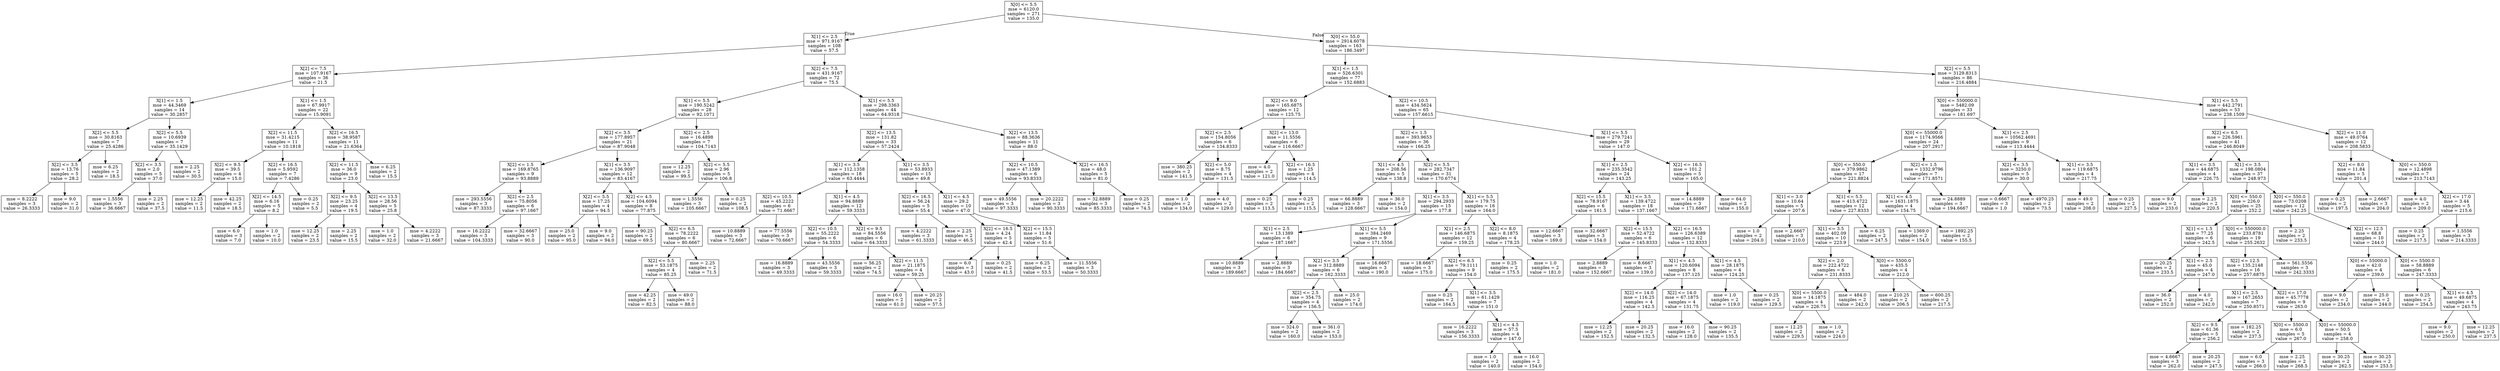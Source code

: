 digraph Tree {
node [shape=box] ;
0 [label="X[0] <= 5.5\nmse = 6120.0\nsamples = 271\nvalue = 135.0"] ;
1 [label="X[1] <= 2.5\nmse = 971.9167\nsamples = 108\nvalue = 57.5"] ;
0 -> 1 [labeldistance=2.5, labelangle=45, headlabel="True"] ;
2 [label="X[2] <= 7.5\nmse = 107.9167\nsamples = 36\nvalue = 21.5"] ;
1 -> 2 ;
3 [label="X[1] <= 1.5\nmse = 44.3469\nsamples = 14\nvalue = 30.2857"] ;
2 -> 3 ;
4 [label="X[2] <= 5.5\nmse = 30.8163\nsamples = 7\nvalue = 25.4286"] ;
3 -> 4 ;
5 [label="X[2] <= 3.5\nmse = 13.76\nsamples = 5\nvalue = 28.2"] ;
4 -> 5 ;
6 [label="mse = 8.2222\nsamples = 3\nvalue = 26.3333"] ;
5 -> 6 ;
7 [label="mse = 9.0\nsamples = 2\nvalue = 31.0"] ;
5 -> 7 ;
8 [label="mse = 6.25\nsamples = 2\nvalue = 18.5"] ;
4 -> 8 ;
9 [label="X[2] <= 5.5\nmse = 10.6939\nsamples = 7\nvalue = 35.1429"] ;
3 -> 9 ;
10 [label="X[2] <= 3.5\nmse = 2.0\nsamples = 5\nvalue = 37.0"] ;
9 -> 10 ;
11 [label="mse = 1.5556\nsamples = 3\nvalue = 36.6667"] ;
10 -> 11 ;
12 [label="mse = 2.25\nsamples = 2\nvalue = 37.5"] ;
10 -> 12 ;
13 [label="mse = 2.25\nsamples = 2\nvalue = 30.5"] ;
9 -> 13 ;
14 [label="X[1] <= 1.5\nmse = 67.9917\nsamples = 22\nvalue = 15.9091"] ;
2 -> 14 ;
15 [label="X[2] <= 11.5\nmse = 31.4215\nsamples = 11\nvalue = 10.1818"] ;
14 -> 15 ;
16 [label="X[2] <= 9.5\nmse = 39.5\nsamples = 4\nvalue = 15.0"] ;
15 -> 16 ;
17 [label="mse = 12.25\nsamples = 2\nvalue = 11.5"] ;
16 -> 17 ;
18 [label="mse = 42.25\nsamples = 2\nvalue = 18.5"] ;
16 -> 18 ;
19 [label="X[2] <= 16.5\nmse = 5.9592\nsamples = 7\nvalue = 7.4286"] ;
15 -> 19 ;
20 [label="X[2] <= 14.5\nmse = 6.16\nsamples = 5\nvalue = 8.2"] ;
19 -> 20 ;
21 [label="mse = 6.0\nsamples = 3\nvalue = 7.0"] ;
20 -> 21 ;
22 [label="mse = 1.0\nsamples = 2\nvalue = 10.0"] ;
20 -> 22 ;
23 [label="mse = 0.25\nsamples = 2\nvalue = 5.5"] ;
19 -> 23 ;
24 [label="X[2] <= 16.5\nmse = 38.9587\nsamples = 11\nvalue = 21.6364"] ;
14 -> 24 ;
25 [label="X[2] <= 11.5\nmse = 36.0\nsamples = 9\nvalue = 23.0"] ;
24 -> 25 ;
26 [label="X[2] <= 9.5\nmse = 23.25\nsamples = 4\nvalue = 19.5"] ;
25 -> 26 ;
27 [label="mse = 12.25\nsamples = 2\nvalue = 23.5"] ;
26 -> 27 ;
28 [label="mse = 2.25\nsamples = 2\nvalue = 15.5"] ;
26 -> 28 ;
29 [label="X[2] <= 13.5\nmse = 28.56\nsamples = 5\nvalue = 25.8"] ;
25 -> 29 ;
30 [label="mse = 1.0\nsamples = 2\nvalue = 32.0"] ;
29 -> 30 ;
31 [label="mse = 4.2222\nsamples = 3\nvalue = 21.6667"] ;
29 -> 31 ;
32 [label="mse = 6.25\nsamples = 2\nvalue = 15.5"] ;
24 -> 32 ;
33 [label="X[2] <= 7.5\nmse = 431.9167\nsamples = 72\nvalue = 75.5"] ;
1 -> 33 ;
34 [label="X[1] <= 5.5\nmse = 190.5242\nsamples = 28\nvalue = 92.1071"] ;
33 -> 34 ;
35 [label="X[2] <= 3.5\nmse = 177.8957\nsamples = 21\nvalue = 87.9048"] ;
34 -> 35 ;
36 [label="X[2] <= 1.5\nmse = 169.8765\nsamples = 9\nvalue = 93.8889"] ;
35 -> 36 ;
37 [label="mse = 293.5556\nsamples = 3\nvalue = 87.3333"] ;
36 -> 37 ;
38 [label="X[2] <= 2.5\nmse = 75.8056\nsamples = 6\nvalue = 97.1667"] ;
36 -> 38 ;
39 [label="mse = 16.2222\nsamples = 3\nvalue = 104.3333"] ;
38 -> 39 ;
40 [label="mse = 32.6667\nsamples = 3\nvalue = 90.0"] ;
38 -> 40 ;
41 [label="X[1] <= 3.5\nmse = 136.9097\nsamples = 12\nvalue = 83.4167"] ;
35 -> 41 ;
42 [label="X[2] <= 5.5\nmse = 17.25\nsamples = 4\nvalue = 94.5"] ;
41 -> 42 ;
43 [label="mse = 25.0\nsamples = 2\nvalue = 95.0"] ;
42 -> 43 ;
44 [label="mse = 9.0\nsamples = 2\nvalue = 94.0"] ;
42 -> 44 ;
45 [label="X[2] <= 4.5\nmse = 104.6094\nsamples = 8\nvalue = 77.875"] ;
41 -> 45 ;
46 [label="mse = 90.25\nsamples = 2\nvalue = 69.5"] ;
45 -> 46 ;
47 [label="X[2] <= 6.5\nmse = 78.2222\nsamples = 6\nvalue = 80.6667"] ;
45 -> 47 ;
48 [label="X[2] <= 5.5\nmse = 53.1875\nsamples = 4\nvalue = 85.25"] ;
47 -> 48 ;
49 [label="mse = 42.25\nsamples = 2\nvalue = 82.5"] ;
48 -> 49 ;
50 [label="mse = 49.0\nsamples = 2\nvalue = 88.0"] ;
48 -> 50 ;
51 [label="mse = 2.25\nsamples = 2\nvalue = 71.5"] ;
47 -> 51 ;
52 [label="X[2] <= 2.5\nmse = 16.4898\nsamples = 7\nvalue = 104.7143"] ;
34 -> 52 ;
53 [label="mse = 12.25\nsamples = 2\nvalue = 99.5"] ;
52 -> 53 ;
54 [label="X[2] <= 5.5\nmse = 2.96\nsamples = 5\nvalue = 106.8"] ;
52 -> 54 ;
55 [label="mse = 1.5556\nsamples = 3\nvalue = 105.6667"] ;
54 -> 55 ;
56 [label="mse = 0.25\nsamples = 2\nvalue = 108.5"] ;
54 -> 56 ;
57 [label="X[1] <= 5.5\nmse = 298.3363\nsamples = 44\nvalue = 64.9318"] ;
33 -> 57 ;
58 [label="X[2] <= 13.5\nmse = 131.82\nsamples = 33\nvalue = 57.2424"] ;
57 -> 58 ;
59 [label="X[1] <= 3.5\nmse = 112.1358\nsamples = 18\nvalue = 63.4444"] ;
58 -> 59 ;
60 [label="X[2] <= 10.5\nmse = 45.2222\nsamples = 6\nvalue = 71.6667"] ;
59 -> 60 ;
61 [label="mse = 10.8889\nsamples = 3\nvalue = 72.6667"] ;
60 -> 61 ;
62 [label="mse = 77.5556\nsamples = 3\nvalue = 70.6667"] ;
60 -> 62 ;
63 [label="X[1] <= 4.5\nmse = 94.8889\nsamples = 12\nvalue = 59.3333"] ;
59 -> 63 ;
64 [label="X[2] <= 10.5\nmse = 55.2222\nsamples = 6\nvalue = 54.3333"] ;
63 -> 64 ;
65 [label="mse = 16.8889\nsamples = 3\nvalue = 49.3333"] ;
64 -> 65 ;
66 [label="mse = 43.5556\nsamples = 3\nvalue = 59.3333"] ;
64 -> 66 ;
67 [label="X[2] <= 9.5\nmse = 84.5556\nsamples = 6\nvalue = 64.3333"] ;
63 -> 67 ;
68 [label="mse = 56.25\nsamples = 2\nvalue = 74.5"] ;
67 -> 68 ;
69 [label="X[2] <= 11.5\nmse = 21.1875\nsamples = 4\nvalue = 59.25"] ;
67 -> 69 ;
70 [label="mse = 16.0\nsamples = 2\nvalue = 61.0"] ;
69 -> 70 ;
71 [label="mse = 20.25\nsamples = 2\nvalue = 57.5"] ;
69 -> 71 ;
72 [label="X[1] <= 3.5\nmse = 53.8933\nsamples = 15\nvalue = 49.8"] ;
58 -> 72 ;
73 [label="X[2] <= 16.5\nmse = 56.24\nsamples = 5\nvalue = 55.4"] ;
72 -> 73 ;
74 [label="mse = 4.2222\nsamples = 3\nvalue = 61.3333"] ;
73 -> 74 ;
75 [label="mse = 2.25\nsamples = 2\nvalue = 46.5"] ;
73 -> 75 ;
76 [label="X[1] <= 4.5\nmse = 29.2\nsamples = 10\nvalue = 47.0"] ;
72 -> 76 ;
77 [label="X[2] <= 16.5\nmse = 4.24\nsamples = 5\nvalue = 42.4"] ;
76 -> 77 ;
78 [label="mse = 6.0\nsamples = 3\nvalue = 43.0"] ;
77 -> 78 ;
79 [label="mse = 0.25\nsamples = 2\nvalue = 41.5"] ;
77 -> 79 ;
80 [label="X[2] <= 15.5\nmse = 11.84\nsamples = 5\nvalue = 51.6"] ;
76 -> 80 ;
81 [label="mse = 6.25\nsamples = 2\nvalue = 53.5"] ;
80 -> 81 ;
82 [label="mse = 11.5556\nsamples = 3\nvalue = 50.3333"] ;
80 -> 82 ;
83 [label="X[2] <= 13.5\nmse = 88.3636\nsamples = 11\nvalue = 88.0"] ;
57 -> 83 ;
84 [label="X[2] <= 10.5\nmse = 47.1389\nsamples = 6\nvalue = 93.8333"] ;
83 -> 84 ;
85 [label="mse = 49.5556\nsamples = 3\nvalue = 97.3333"] ;
84 -> 85 ;
86 [label="mse = 20.2222\nsamples = 3\nvalue = 90.3333"] ;
84 -> 86 ;
87 [label="X[2] <= 16.5\nmse = 48.0\nsamples = 5\nvalue = 81.0"] ;
83 -> 87 ;
88 [label="mse = 32.8889\nsamples = 3\nvalue = 85.3333"] ;
87 -> 88 ;
89 [label="mse = 0.25\nsamples = 2\nvalue = 74.5"] ;
87 -> 89 ;
90 [label="X[0] <= 55.0\nmse = 2914.6078\nsamples = 163\nvalue = 186.3497"] ;
0 -> 90 [labeldistance=2.5, labelangle=-45, headlabel="False"] ;
91 [label="X[1] <= 1.5\nmse = 526.6301\nsamples = 77\nvalue = 152.6883"] ;
90 -> 91 ;
92 [label="X[2] <= 9.0\nmse = 165.6875\nsamples = 12\nvalue = 125.75"] ;
91 -> 92 ;
93 [label="X[2] <= 2.5\nmse = 154.8056\nsamples = 6\nvalue = 134.8333"] ;
92 -> 93 ;
94 [label="mse = 380.25\nsamples = 2\nvalue = 141.5"] ;
93 -> 94 ;
95 [label="X[2] <= 5.0\nmse = 8.75\nsamples = 4\nvalue = 131.5"] ;
93 -> 95 ;
96 [label="mse = 1.0\nsamples = 2\nvalue = 134.0"] ;
95 -> 96 ;
97 [label="mse = 4.0\nsamples = 2\nvalue = 129.0"] ;
95 -> 97 ;
98 [label="X[2] <= 13.0\nmse = 11.5556\nsamples = 6\nvalue = 116.6667"] ;
92 -> 98 ;
99 [label="mse = 4.0\nsamples = 2\nvalue = 121.0"] ;
98 -> 99 ;
100 [label="X[2] <= 16.5\nmse = 1.25\nsamples = 4\nvalue = 114.5"] ;
98 -> 100 ;
101 [label="mse = 0.25\nsamples = 2\nvalue = 113.5"] ;
100 -> 101 ;
102 [label="mse = 0.25\nsamples = 2\nvalue = 115.5"] ;
100 -> 102 ;
103 [label="X[2] <= 10.5\nmse = 434.5624\nsamples = 65\nvalue = 157.6615"] ;
91 -> 103 ;
104 [label="X[2] <= 1.5\nmse = 393.9653\nsamples = 36\nvalue = 166.25"] ;
103 -> 104 ;
105 [label="X[1] <= 4.5\nmse = 208.56\nsamples = 5\nvalue = 138.8"] ;
104 -> 105 ;
106 [label="mse = 66.8889\nsamples = 3\nvalue = 128.6667"] ;
105 -> 106 ;
107 [label="mse = 36.0\nsamples = 2\nvalue = 154.0"] ;
105 -> 107 ;
108 [label="X[2] <= 5.5\nmse = 282.7347\nsamples = 31\nvalue = 170.6774"] ;
104 -> 108 ;
109 [label="X[1] <= 3.5\nmse = 294.2933\nsamples = 15\nvalue = 177.8"] ;
108 -> 109 ;
110 [label="X[1] <= 2.5\nmse = 13.1389\nsamples = 6\nvalue = 187.1667"] ;
109 -> 110 ;
111 [label="mse = 10.8889\nsamples = 3\nvalue = 189.6667"] ;
110 -> 111 ;
112 [label="mse = 2.8889\nsamples = 3\nvalue = 184.6667"] ;
110 -> 112 ;
113 [label="X[1] <= 5.5\nmse = 384.2469\nsamples = 9\nvalue = 171.5556"] ;
109 -> 113 ;
114 [label="X[2] <= 3.5\nmse = 312.8889\nsamples = 6\nvalue = 162.3333"] ;
113 -> 114 ;
115 [label="X[2] <= 2.5\nmse = 354.75\nsamples = 4\nvalue = 156.5"] ;
114 -> 115 ;
116 [label="mse = 324.0\nsamples = 2\nvalue = 160.0"] ;
115 -> 116 ;
117 [label="mse = 361.0\nsamples = 2\nvalue = 153.0"] ;
115 -> 117 ;
118 [label="mse = 25.0\nsamples = 2\nvalue = 174.0"] ;
114 -> 118 ;
119 [label="mse = 16.6667\nsamples = 3\nvalue = 190.0"] ;
113 -> 119 ;
120 [label="X[1] <= 5.5\nmse = 179.75\nsamples = 16\nvalue = 164.0"] ;
108 -> 120 ;
121 [label="X[1] <= 2.5\nmse = 146.6875\nsamples = 12\nvalue = 159.25"] ;
120 -> 121 ;
122 [label="mse = 18.6667\nsamples = 3\nvalue = 175.0"] ;
121 -> 122 ;
123 [label="X[2] <= 6.5\nmse = 79.1111\nsamples = 9\nvalue = 154.0"] ;
121 -> 123 ;
124 [label="mse = 0.25\nsamples = 2\nvalue = 164.5"] ;
123 -> 124 ;
125 [label="X[1] <= 3.5\nmse = 61.1429\nsamples = 7\nvalue = 151.0"] ;
123 -> 125 ;
126 [label="mse = 16.2222\nsamples = 3\nvalue = 156.3333"] ;
125 -> 126 ;
127 [label="X[1] <= 4.5\nmse = 57.5\nsamples = 4\nvalue = 147.0"] ;
125 -> 127 ;
128 [label="mse = 1.0\nsamples = 2\nvalue = 140.0"] ;
127 -> 128 ;
129 [label="mse = 16.0\nsamples = 2\nvalue = 154.0"] ;
127 -> 129 ;
130 [label="X[2] <= 8.0\nmse = 8.1875\nsamples = 4\nvalue = 178.25"] ;
120 -> 130 ;
131 [label="mse = 0.25\nsamples = 2\nvalue = 175.5"] ;
130 -> 131 ;
132 [label="mse = 1.0\nsamples = 2\nvalue = 181.0"] ;
130 -> 132 ;
133 [label="X[1] <= 5.5\nmse = 279.7241\nsamples = 29\nvalue = 147.0"] ;
103 -> 133 ;
134 [label="X[1] <= 2.5\nmse = 235.3542\nsamples = 24\nvalue = 143.25"] ;
133 -> 134 ;
135 [label="X[2] <= 15.5\nmse = 78.9167\nsamples = 6\nvalue = 161.5"] ;
134 -> 135 ;
136 [label="mse = 12.6667\nsamples = 3\nvalue = 169.0"] ;
135 -> 136 ;
137 [label="mse = 32.6667\nsamples = 3\nvalue = 154.0"] ;
135 -> 137 ;
138 [label="X[1] <= 3.5\nmse = 139.4722\nsamples = 18\nvalue = 137.1667"] ;
134 -> 138 ;
139 [label="X[2] <= 15.5\nmse = 52.4722\nsamples = 6\nvalue = 145.8333"] ;
138 -> 139 ;
140 [label="mse = 2.8889\nsamples = 3\nvalue = 152.6667"] ;
139 -> 140 ;
141 [label="mse = 8.6667\nsamples = 3\nvalue = 139.0"] ;
139 -> 141 ;
142 [label="X[2] <= 16.5\nmse = 126.6389\nsamples = 12\nvalue = 132.8333"] ;
138 -> 142 ;
143 [label="X[1] <= 4.5\nmse = 120.6094\nsamples = 8\nvalue = 137.125"] ;
142 -> 143 ;
144 [label="X[2] <= 14.0\nmse = 116.25\nsamples = 4\nvalue = 142.5"] ;
143 -> 144 ;
145 [label="mse = 12.25\nsamples = 2\nvalue = 152.5"] ;
144 -> 145 ;
146 [label="mse = 20.25\nsamples = 2\nvalue = 132.5"] ;
144 -> 146 ;
147 [label="X[2] <= 14.0\nmse = 67.1875\nsamples = 4\nvalue = 131.75"] ;
143 -> 147 ;
148 [label="mse = 16.0\nsamples = 2\nvalue = 128.0"] ;
147 -> 148 ;
149 [label="mse = 90.25\nsamples = 2\nvalue = 135.5"] ;
147 -> 149 ;
150 [label="X[1] <= 4.5\nmse = 28.1875\nsamples = 4\nvalue = 124.25"] ;
142 -> 150 ;
151 [label="mse = 1.0\nsamples = 2\nvalue = 119.0"] ;
150 -> 151 ;
152 [label="mse = 0.25\nsamples = 2\nvalue = 129.5"] ;
150 -> 152 ;
153 [label="X[2] <= 16.5\nmse = 101.2\nsamples = 5\nvalue = 165.0"] ;
133 -> 153 ;
154 [label="mse = 14.8889\nsamples = 3\nvalue = 171.6667"] ;
153 -> 154 ;
155 [label="mse = 64.0\nsamples = 2\nvalue = 155.0"] ;
153 -> 155 ;
156 [label="X[2] <= 5.5\nmse = 3129.8313\nsamples = 86\nvalue = 216.4884"] ;
90 -> 156 ;
157 [label="X[0] <= 550000.0\nmse = 5482.09\nsamples = 33\nvalue = 181.697"] ;
156 -> 157 ;
158 [label="X[0] <= 55000.0\nmse = 1174.9566\nsamples = 24\nvalue = 207.2917"] ;
157 -> 158 ;
159 [label="X[0] <= 550.0\nmse = 379.9862\nsamples = 17\nvalue = 221.8824"] ;
158 -> 159 ;
160 [label="X[1] <= 3.0\nmse = 10.64\nsamples = 5\nvalue = 207.6"] ;
159 -> 160 ;
161 [label="mse = 1.0\nsamples = 2\nvalue = 204.0"] ;
160 -> 161 ;
162 [label="mse = 2.6667\nsamples = 3\nvalue = 210.0"] ;
160 -> 162 ;
163 [label="X[1] <= 5.5\nmse = 413.4722\nsamples = 12\nvalue = 227.8333"] ;
159 -> 163 ;
164 [label="X[1] <= 3.5\nmse = 402.09\nsamples = 10\nvalue = 223.9"] ;
163 -> 164 ;
165 [label="X[2] <= 2.0\nmse = 222.4722\nsamples = 6\nvalue = 231.8333"] ;
164 -> 165 ;
166 [label="X[0] <= 5500.0\nmse = 14.1875\nsamples = 4\nvalue = 226.75"] ;
165 -> 166 ;
167 [label="mse = 12.25\nsamples = 2\nvalue = 229.5"] ;
166 -> 167 ;
168 [label="mse = 1.0\nsamples = 2\nvalue = 224.0"] ;
166 -> 168 ;
169 [label="mse = 484.0\nsamples = 2\nvalue = 242.0"] ;
165 -> 169 ;
170 [label="X[0] <= 5500.0\nmse = 435.5\nsamples = 4\nvalue = 212.0"] ;
164 -> 170 ;
171 [label="mse = 210.25\nsamples = 2\nvalue = 206.5"] ;
170 -> 171 ;
172 [label="mse = 600.25\nsamples = 2\nvalue = 217.5"] ;
170 -> 172 ;
173 [label="mse = 6.25\nsamples = 2\nvalue = 247.5"] ;
163 -> 173 ;
174 [label="X[2] <= 1.5\nmse = 1332.9796\nsamples = 7\nvalue = 171.8571"] ;
158 -> 174 ;
175 [label="X[1] <= 4.5\nmse = 1631.1875\nsamples = 4\nvalue = 154.75"] ;
174 -> 175 ;
176 [label="mse = 1369.0\nsamples = 2\nvalue = 154.0"] ;
175 -> 176 ;
177 [label="mse = 1892.25\nsamples = 2\nvalue = 155.5"] ;
175 -> 177 ;
178 [label="mse = 24.8889\nsamples = 3\nvalue = 194.6667"] ;
174 -> 178 ;
179 [label="X[1] <= 2.5\nmse = 10562.4691\nsamples = 9\nvalue = 113.4444"] ;
157 -> 179 ;
180 [label="X[2] <= 3.5\nmse = 3250.0\nsamples = 5\nvalue = 30.0"] ;
179 -> 180 ;
181 [label="mse = 0.6667\nsamples = 3\nvalue = 1.0"] ;
180 -> 181 ;
182 [label="mse = 4970.25\nsamples = 2\nvalue = 73.5"] ;
180 -> 182 ;
183 [label="X[1] <= 3.5\nmse = 119.6875\nsamples = 4\nvalue = 217.75"] ;
179 -> 183 ;
184 [label="mse = 49.0\nsamples = 2\nvalue = 208.0"] ;
183 -> 184 ;
185 [label="mse = 0.25\nsamples = 2\nvalue = 227.5"] ;
183 -> 185 ;
186 [label="X[1] <= 5.5\nmse = 442.2791\nsamples = 53\nvalue = 238.1509"] ;
156 -> 186 ;
187 [label="X[2] <= 6.5\nmse = 226.5961\nsamples = 41\nvalue = 246.8049"] ;
186 -> 187 ;
188 [label="X[1] <= 3.5\nmse = 44.6875\nsamples = 4\nvalue = 226.75"] ;
187 -> 188 ;
189 [label="mse = 9.0\nsamples = 2\nvalue = 233.0"] ;
188 -> 189 ;
190 [label="mse = 2.25\nsamples = 2\nvalue = 220.5"] ;
188 -> 190 ;
191 [label="X[1] <= 3.5\nmse = 198.0804\nsamples = 37\nvalue = 248.973"] ;
187 -> 191 ;
192 [label="X[0] <= 550.0\nmse = 226.0\nsamples = 25\nvalue = 252.2"] ;
191 -> 192 ;
193 [label="X[1] <= 1.5\nmse = 77.25\nsamples = 6\nvalue = 242.5"] ;
192 -> 193 ;
194 [label="mse = 20.25\nsamples = 2\nvalue = 233.5"] ;
193 -> 194 ;
195 [label="X[1] <= 2.5\nmse = 45.0\nsamples = 4\nvalue = 247.0"] ;
193 -> 195 ;
196 [label="mse = 36.0\nsamples = 2\nvalue = 252.0"] ;
195 -> 196 ;
197 [label="mse = 4.0\nsamples = 2\nvalue = 242.0"] ;
195 -> 197 ;
198 [label="X[0] <= 550000.0\nmse = 233.8781\nsamples = 19\nvalue = 255.2632"] ;
192 -> 198 ;
199 [label="X[2] <= 12.5\nmse = 135.2148\nsamples = 16\nvalue = 257.6875"] ;
198 -> 199 ;
200 [label="X[1] <= 2.5\nmse = 167.2653\nsamples = 7\nvalue = 250.8571"] ;
199 -> 200 ;
201 [label="X[2] <= 9.5\nmse = 61.36\nsamples = 5\nvalue = 256.2"] ;
200 -> 201 ;
202 [label="mse = 4.6667\nsamples = 3\nvalue = 262.0"] ;
201 -> 202 ;
203 [label="mse = 20.25\nsamples = 2\nvalue = 247.5"] ;
201 -> 203 ;
204 [label="mse = 182.25\nsamples = 2\nvalue = 237.5"] ;
200 -> 204 ;
205 [label="X[2] <= 17.0\nmse = 45.7778\nsamples = 9\nvalue = 263.0"] ;
199 -> 205 ;
206 [label="X[0] <= 5500.0\nmse = 6.0\nsamples = 5\nvalue = 267.0"] ;
205 -> 206 ;
207 [label="mse = 6.0\nsamples = 3\nvalue = 266.0"] ;
206 -> 207 ;
208 [label="mse = 2.25\nsamples = 2\nvalue = 268.5"] ;
206 -> 208 ;
209 [label="X[0] <= 55000.0\nmse = 50.5\nsamples = 4\nvalue = 258.0"] ;
205 -> 209 ;
210 [label="mse = 30.25\nsamples = 2\nvalue = 262.5"] ;
209 -> 210 ;
211 [label="mse = 30.25\nsamples = 2\nvalue = 253.5"] ;
209 -> 211 ;
212 [label="mse = 561.5556\nsamples = 3\nvalue = 242.3333"] ;
198 -> 212 ;
213 [label="X[0] <= 550.0\nmse = 73.0208\nsamples = 12\nvalue = 242.25"] ;
191 -> 213 ;
214 [label="mse = 2.25\nsamples = 2\nvalue = 233.5"] ;
213 -> 214 ;
215 [label="X[2] <= 12.5\nmse = 68.8\nsamples = 10\nvalue = 244.0"] ;
213 -> 215 ;
216 [label="X[0] <= 55000.0\nmse = 42.0\nsamples = 4\nvalue = 239.0"] ;
215 -> 216 ;
217 [label="mse = 9.0\nsamples = 2\nvalue = 234.0"] ;
216 -> 217 ;
218 [label="mse = 25.0\nsamples = 2\nvalue = 244.0"] ;
216 -> 218 ;
219 [label="X[0] <= 5500.0\nmse = 58.8889\nsamples = 6\nvalue = 247.3333"] ;
215 -> 219 ;
220 [label="mse = 0.25\nsamples = 2\nvalue = 254.5"] ;
219 -> 220 ;
221 [label="X[1] <= 4.5\nmse = 49.6875\nsamples = 4\nvalue = 243.75"] ;
219 -> 221 ;
222 [label="mse = 9.0\nsamples = 2\nvalue = 250.0"] ;
221 -> 222 ;
223 [label="mse = 12.25\nsamples = 2\nvalue = 237.5"] ;
221 -> 223 ;
224 [label="X[2] <= 11.0\nmse = 49.0764\nsamples = 12\nvalue = 208.5833"] ;
186 -> 224 ;
225 [label="X[2] <= 8.0\nmse = 11.84\nsamples = 5\nvalue = 201.4"] ;
224 -> 225 ;
226 [label="mse = 0.25\nsamples = 2\nvalue = 197.5"] ;
225 -> 226 ;
227 [label="mse = 2.6667\nsamples = 3\nvalue = 204.0"] ;
225 -> 227 ;
228 [label="X[0] <= 550.0\nmse = 12.4898\nsamples = 7\nvalue = 213.7143"] ;
224 -> 228 ;
229 [label="mse = 4.0\nsamples = 2\nvalue = 209.0"] ;
228 -> 229 ;
230 [label="X[2] <= 17.0\nmse = 3.44\nsamples = 5\nvalue = 215.6"] ;
228 -> 230 ;
231 [label="mse = 0.25\nsamples = 2\nvalue = 217.5"] ;
230 -> 231 ;
232 [label="mse = 1.5556\nsamples = 3\nvalue = 214.3333"] ;
230 -> 232 ;
}